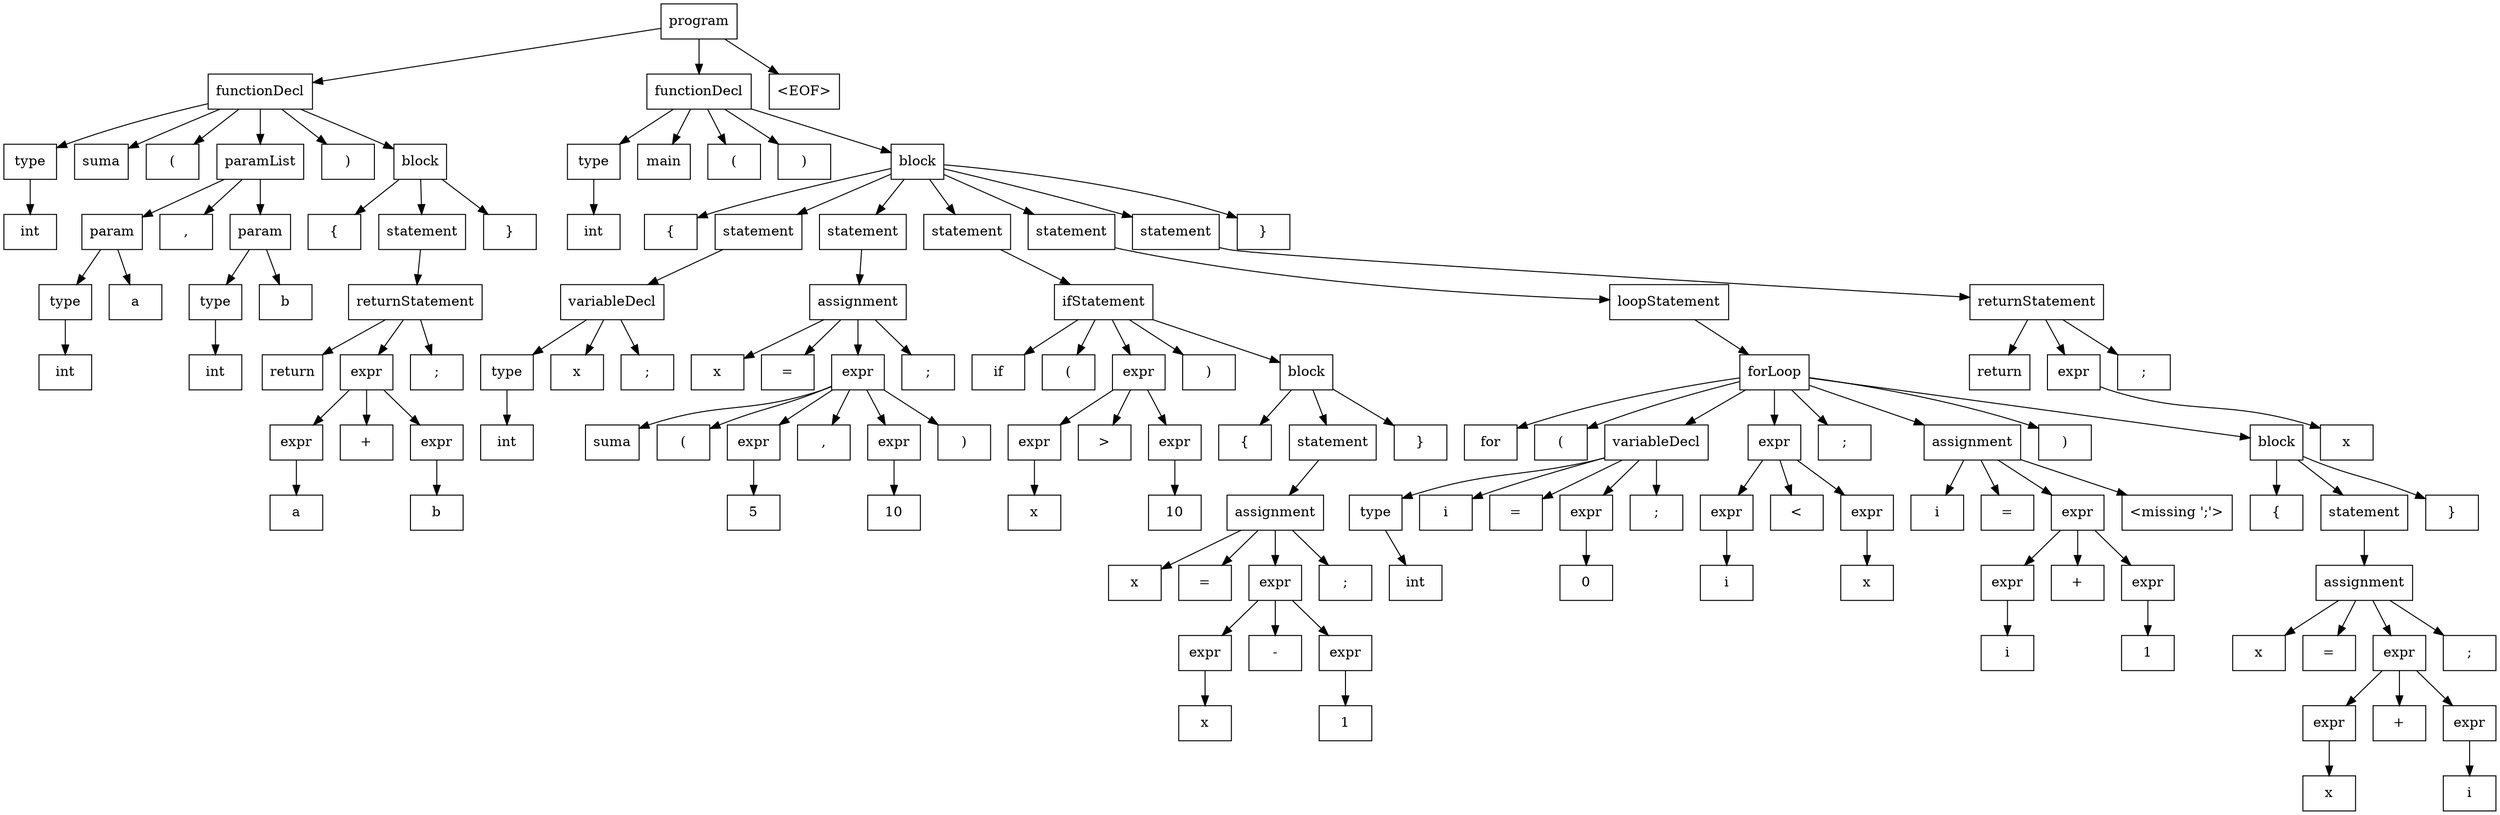 digraph G {
  node [shape=box];
  node0 [label="program"];
  node0 -> node1;
  node1 [label="functionDecl"];
  node1 -> node2;
  node2 [label="type"];
  node2 -> node3;
  node3 [label="int"];
  node1 -> node4;
  node4 [label="suma"];
  node1 -> node5;
  node5 [label="("];
  node1 -> node6;
  node6 [label="paramList"];
  node6 -> node7;
  node7 [label="param"];
  node7 -> node8;
  node8 [label="type"];
  node8 -> node9;
  node9 [label="int"];
  node7 -> node10;
  node10 [label="a"];
  node6 -> node11;
  node11 [label=","];
  node6 -> node12;
  node12 [label="param"];
  node12 -> node13;
  node13 [label="type"];
  node13 -> node14;
  node14 [label="int"];
  node12 -> node15;
  node15 [label="b"];
  node1 -> node16;
  node16 [label=")"];
  node1 -> node17;
  node17 [label="block"];
  node17 -> node18;
  node18 [label="{"];
  node17 -> node19;
  node19 [label="statement"];
  node19 -> node20;
  node20 [label="returnStatement"];
  node20 -> node21;
  node21 [label="return"];
  node20 -> node22;
  node22 [label="expr"];
  node22 -> node23;
  node23 [label="expr"];
  node23 -> node24;
  node24 [label="a"];
  node22 -> node25;
  node25 [label="+"];
  node22 -> node26;
  node26 [label="expr"];
  node26 -> node27;
  node27 [label="b"];
  node20 -> node28;
  node28 [label=";"];
  node17 -> node29;
  node29 [label="}"];
  node0 -> node30;
  node30 [label="functionDecl"];
  node30 -> node31;
  node31 [label="type"];
  node31 -> node32;
  node32 [label="int"];
  node30 -> node33;
  node33 [label="main"];
  node30 -> node34;
  node34 [label="("];
  node30 -> node35;
  node35 [label=")"];
  node30 -> node36;
  node36 [label="block"];
  node36 -> node37;
  node37 [label="{"];
  node36 -> node38;
  node38 [label="statement"];
  node38 -> node39;
  node39 [label="variableDecl"];
  node39 -> node40;
  node40 [label="type"];
  node40 -> node41;
  node41 [label="int"];
  node39 -> node42;
  node42 [label="x"];
  node39 -> node43;
  node43 [label=";"];
  node36 -> node44;
  node44 [label="statement"];
  node44 -> node45;
  node45 [label="assignment"];
  node45 -> node46;
  node46 [label="x"];
  node45 -> node47;
  node47 [label="="];
  node45 -> node48;
  node48 [label="expr"];
  node48 -> node49;
  node49 [label="suma"];
  node48 -> node50;
  node50 [label="("];
  node48 -> node51;
  node51 [label="expr"];
  node51 -> node52;
  node52 [label="5"];
  node48 -> node53;
  node53 [label=","];
  node48 -> node54;
  node54 [label="expr"];
  node54 -> node55;
  node55 [label="10"];
  node48 -> node56;
  node56 [label=")"];
  node45 -> node57;
  node57 [label=";"];
  node36 -> node58;
  node58 [label="statement"];
  node58 -> node59;
  node59 [label="ifStatement"];
  node59 -> node60;
  node60 [label="if"];
  node59 -> node61;
  node61 [label="("];
  node59 -> node62;
  node62 [label="expr"];
  node62 -> node63;
  node63 [label="expr"];
  node63 -> node64;
  node64 [label="x"];
  node62 -> node65;
  node65 [label=">"];
  node62 -> node66;
  node66 [label="expr"];
  node66 -> node67;
  node67 [label="10"];
  node59 -> node68;
  node68 [label=")"];
  node59 -> node69;
  node69 [label="block"];
  node69 -> node70;
  node70 [label="{"];
  node69 -> node71;
  node71 [label="statement"];
  node71 -> node72;
  node72 [label="assignment"];
  node72 -> node73;
  node73 [label="x"];
  node72 -> node74;
  node74 [label="="];
  node72 -> node75;
  node75 [label="expr"];
  node75 -> node76;
  node76 [label="expr"];
  node76 -> node77;
  node77 [label="x"];
  node75 -> node78;
  node78 [label="-"];
  node75 -> node79;
  node79 [label="expr"];
  node79 -> node80;
  node80 [label="1"];
  node72 -> node81;
  node81 [label=";"];
  node69 -> node82;
  node82 [label="}"];
  node36 -> node83;
  node83 [label="statement"];
  node83 -> node84;
  node84 [label="loopStatement"];
  node84 -> node85;
  node85 [label="forLoop"];
  node85 -> node86;
  node86 [label="for"];
  node85 -> node87;
  node87 [label="("];
  node85 -> node88;
  node88 [label="variableDecl"];
  node88 -> node89;
  node89 [label="type"];
  node89 -> node90;
  node90 [label="int"];
  node88 -> node91;
  node91 [label="i"];
  node88 -> node92;
  node92 [label="="];
  node88 -> node93;
  node93 [label="expr"];
  node93 -> node94;
  node94 [label="0"];
  node88 -> node95;
  node95 [label=";"];
  node85 -> node96;
  node96 [label="expr"];
  node96 -> node97;
  node97 [label="expr"];
  node97 -> node98;
  node98 [label="i"];
  node96 -> node99;
  node99 [label="<"];
  node96 -> node100;
  node100 [label="expr"];
  node100 -> node101;
  node101 [label="x"];
  node85 -> node102;
  node102 [label=";"];
  node85 -> node103;
  node103 [label="assignment"];
  node103 -> node104;
  node104 [label="i"];
  node103 -> node105;
  node105 [label="="];
  node103 -> node106;
  node106 [label="expr"];
  node106 -> node107;
  node107 [label="expr"];
  node107 -> node108;
  node108 [label="i"];
  node106 -> node109;
  node109 [label="+"];
  node106 -> node110;
  node110 [label="expr"];
  node110 -> node111;
  node111 [label="1"];
  node103 -> node112;
  node112 [label="<missing ';'>"];
  node85 -> node113;
  node113 [label=")"];
  node85 -> node114;
  node114 [label="block"];
  node114 -> node115;
  node115 [label="{"];
  node114 -> node116;
  node116 [label="statement"];
  node116 -> node117;
  node117 [label="assignment"];
  node117 -> node118;
  node118 [label="x"];
  node117 -> node119;
  node119 [label="="];
  node117 -> node120;
  node120 [label="expr"];
  node120 -> node121;
  node121 [label="expr"];
  node121 -> node122;
  node122 [label="x"];
  node120 -> node123;
  node123 [label="+"];
  node120 -> node124;
  node124 [label="expr"];
  node124 -> node125;
  node125 [label="i"];
  node117 -> node126;
  node126 [label=";"];
  node114 -> node127;
  node127 [label="}"];
  node36 -> node128;
  node128 [label="statement"];
  node128 -> node129;
  node129 [label="returnStatement"];
  node129 -> node130;
  node130 [label="return"];
  node129 -> node131;
  node131 [label="expr"];
  node131 -> node132;
  node132 [label="x"];
  node129 -> node133;
  node133 [label=";"];
  node36 -> node134;
  node134 [label="}"];
  node0 -> node135;
  node135 [label="<EOF>"];
}
